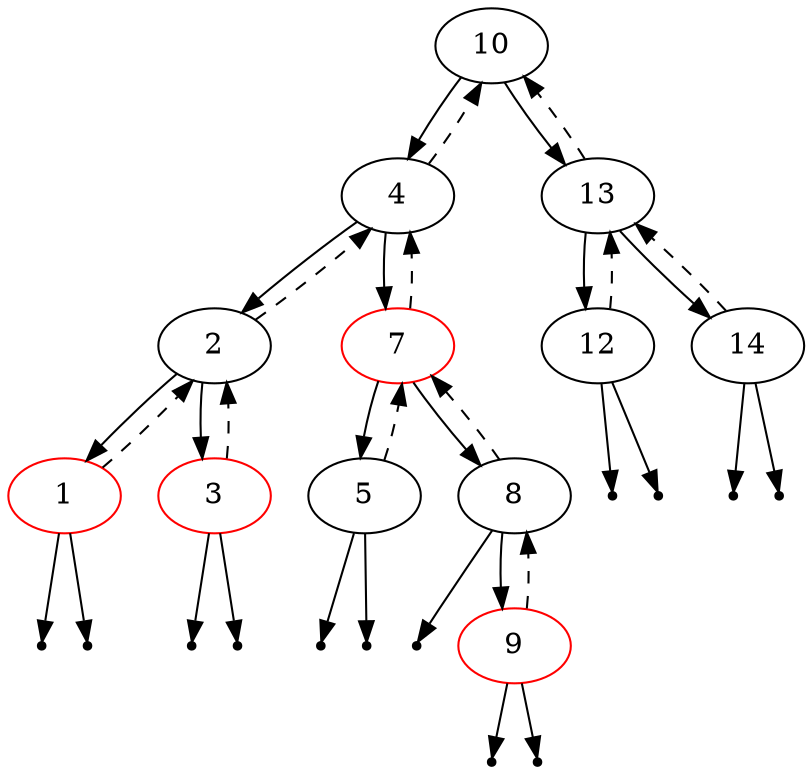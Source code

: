 digraph BST {
	 10 -> 4;
	 10 -> 13;
	 13 -> 10 [style=dashed];
	 13 -> 12;
	 13 -> 14;
	 14 -> 13 [style=dashed];
	 null0 [shape=point];
	 14 -> null0;
	 null1 [shape=point];
	 14 -> null1;
	 12 -> 13 [style=dashed];
	 null2 [shape=point];
	 12 -> null2;
	 null3 [shape=point];
	 12 -> null3;
	 4 -> 10 [style=dashed];
	 4 -> 2;
	 4 -> 7;
	7 [color="red"];
	 7 -> 4 [style=dashed];
	 7 -> 5;
	 7 -> 8;
	 8 -> 7 [style=dashed];
	 null4 [shape=point];
	 8 -> null4;
	 8 -> 9;
	9 [color="red"];
	 9 -> 8 [style=dashed];
	 null5 [shape=point];
	 9 -> null5;
	 null6 [shape=point];
	 9 -> null6;
	 5 -> 7 [style=dashed];
	 null7 [shape=point];
	 5 -> null7;
	 null8 [shape=point];
	 5 -> null8;
	 2 -> 4 [style=dashed];
	 2 -> 1;
	 2 -> 3;
	3 [color="red"];
	 3 -> 2 [style=dashed];
	 null9 [shape=point];
	 3 -> null9;
	 null10 [shape=point];
	 3 -> null10;
	1 [color="red"];
	 1 -> 2 [style=dashed];
	 null11 [shape=point];
	 1 -> null11;
	 null12 [shape=point];
	 1 -> null12;
}

